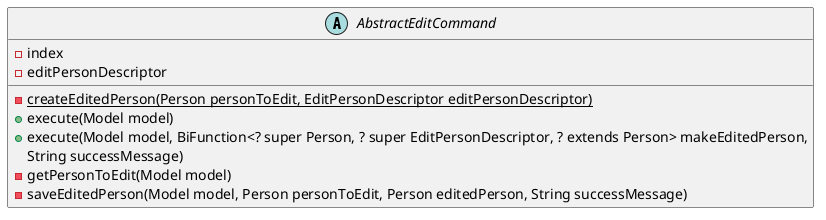 @startuml
'https://plantuml.com/class-diagram
abstract AbstractEditCommand {
    - index
    - editPersonDescriptor
    - {static} createEditedPerson(Person personToEdit, EditPersonDescriptor editPersonDescriptor)
    + execute(Model model)
    + execute(Model model, BiFunction<? super Person, ? super EditPersonDescriptor, ? extends Person> makeEditedPerson,
              String successMessage)
    - getPersonToEdit(Model model)
    - saveEditedPerson(Model model, Person personToEdit, Person editedPerson, String successMessage)
}
@enduml

